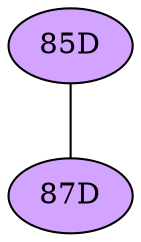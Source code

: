 // The Round Table
graph {
	"85D" [fillcolor="#D3A4FF" style=radial]
	"87D" [fillcolor="#D3A4FF" style=radial]
	"85D" -- "87D" [penwidth=1]
}
